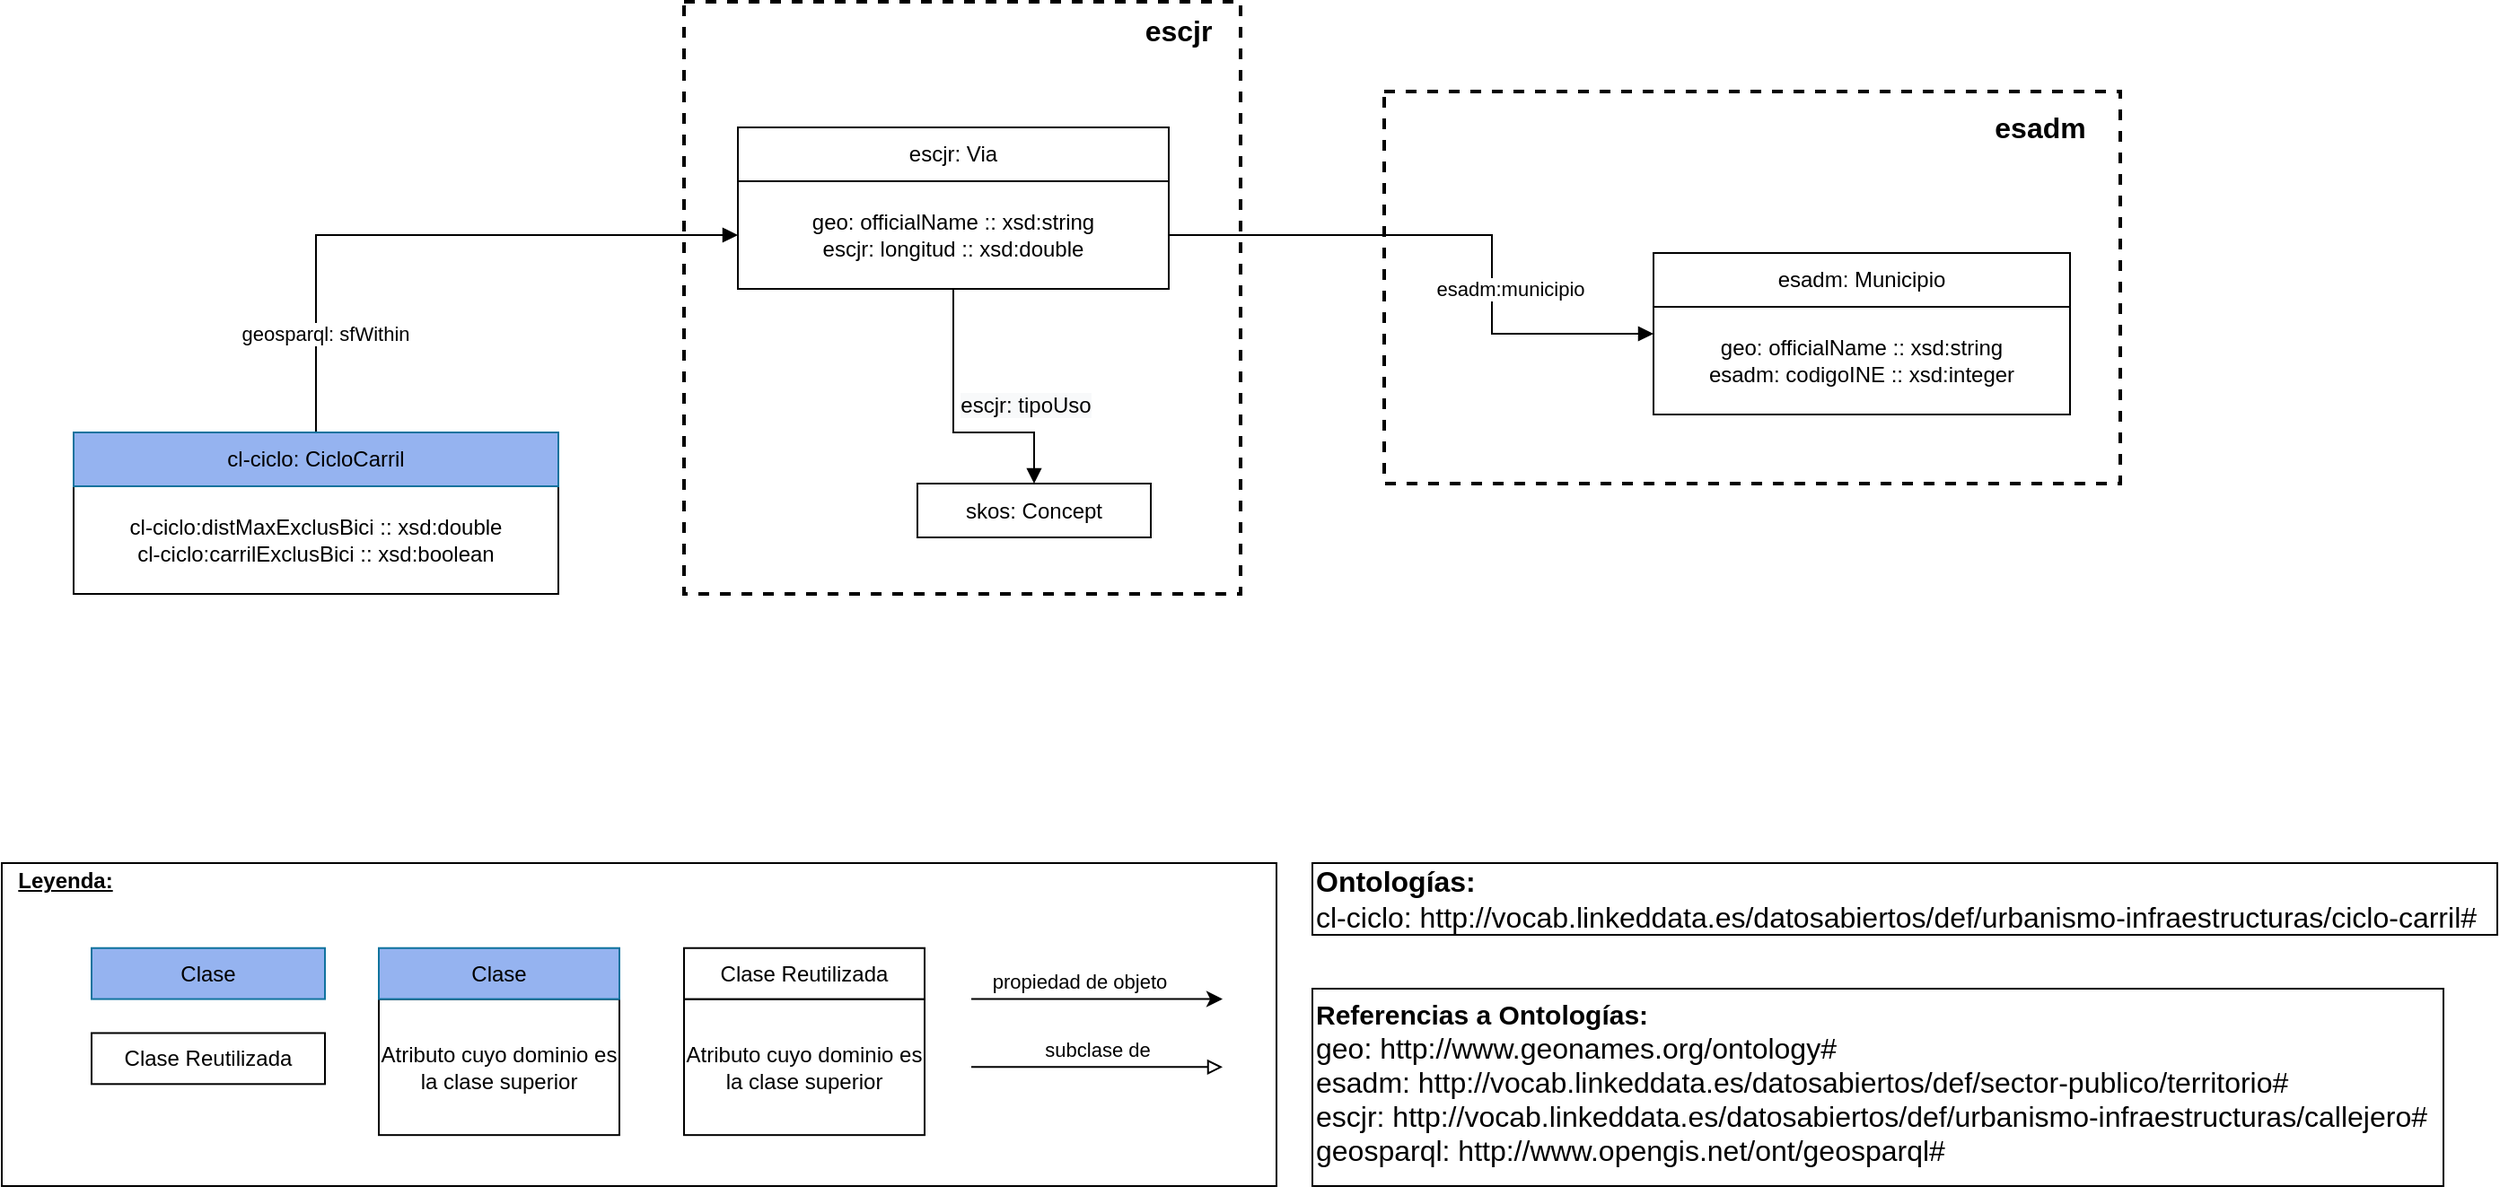 <mxfile version="13.0.3" type="device"><diagram id="omSl9vWd5xuVwca_9p6k" name="Page-1"><mxGraphModel dx="2178" dy="2038" grid="1" gridSize="10" guides="1" tooltips="1" connect="1" arrows="1" fold="1" page="1" pageScale="1" pageWidth="827" pageHeight="1169" math="0" shadow="0"><root><mxCell id="0"/><mxCell id="1" parent="0"/><mxCell id="Yms0UjFO5GUZrB7G1TXn-1" value="" style="rounded=0;whiteSpace=wrap;html=1;dashed=1;fillColor=none;strokeWidth=2;" vertex="1" parent="1"><mxGeometry x="130" y="-590" width="310" height="330" as="geometry"/></mxCell><mxCell id="Yms0UjFO5GUZrB7G1TXn-2" value="" style="rounded=0;whiteSpace=wrap;html=1;dashed=1;fillColor=none;strokeWidth=2;" vertex="1" parent="1"><mxGeometry x="520" y="-540" width="410" height="218.5" as="geometry"/></mxCell><mxCell id="Yms0UjFO5GUZrB7G1TXn-3" value="esadm" style="text;html=1;align=center;verticalAlign=middle;resizable=0;points=[];autosize=1;fontSize=16;fontStyle=1" vertex="1" parent="1"><mxGeometry x="850" y="-530" width="70" height="20" as="geometry"/></mxCell><mxCell id="Yms0UjFO5GUZrB7G1TXn-4" style="edgeStyle=orthogonalEdgeStyle;rounded=0;orthogonalLoop=1;jettySize=auto;html=1;entryX=0;entryY=0.5;entryDx=0;entryDy=0;endArrow=block;endFill=1;startArrow=none;startFill=0;exitX=0.5;exitY=0;exitDx=0;exitDy=0;" edge="1" parent="1" source="Yms0UjFO5GUZrB7G1TXn-8" target="Yms0UjFO5GUZrB7G1TXn-10"><mxGeometry relative="1" as="geometry"><mxPoint x="130" y="-370" as="sourcePoint"/></mxGeometry></mxCell><mxCell id="Yms0UjFO5GUZrB7G1TXn-5" value="geosparql: sfWithin" style="edgeLabel;html=1;align=center;verticalAlign=middle;resizable=0;points=[];" vertex="1" connectable="0" parent="Yms0UjFO5GUZrB7G1TXn-4"><mxGeometry x="0.397" y="-2" relative="1" as="geometry"><mxPoint x="-126.24" y="53" as="offset"/></mxGeometry></mxCell><mxCell id="Yms0UjFO5GUZrB7G1TXn-6" value="" style="group" vertex="1" connectable="0" parent="1"><mxGeometry x="-210" y="-350" width="270" height="90" as="geometry"/></mxCell><mxCell id="Yms0UjFO5GUZrB7G1TXn-7" value="cl-ciclo:distMaxExclusBici :: xsd:double&lt;br&gt;cl-ciclo:carrilExclusBici :: xsd:boolean" style="rounded=0;whiteSpace=wrap;html=1;" vertex="1" parent="Yms0UjFO5GUZrB7G1TXn-6"><mxGeometry y="30" width="270" height="60" as="geometry"/></mxCell><mxCell id="Yms0UjFO5GUZrB7G1TXn-8" value="cl-ciclo: CicloCarril" style="rounded=0;whiteSpace=wrap;html=1;fillColor=#95B3F0;strokeColor=#10739e;" vertex="1" parent="Yms0UjFO5GUZrB7G1TXn-6"><mxGeometry width="270" height="30" as="geometry"/></mxCell><mxCell id="Yms0UjFO5GUZrB7G1TXn-9" value="" style="group" vertex="1" connectable="0" parent="1"><mxGeometry x="160" y="-520" width="240" height="90" as="geometry"/></mxCell><mxCell id="Yms0UjFO5GUZrB7G1TXn-10" value="geo: officialName :: xsd:string&lt;br&gt;escjr: longitud :: xsd:double" style="rounded=0;whiteSpace=wrap;html=1;" vertex="1" parent="Yms0UjFO5GUZrB7G1TXn-9"><mxGeometry y="30" width="240.0" height="60" as="geometry"/></mxCell><mxCell id="Yms0UjFO5GUZrB7G1TXn-11" value="escjr: Via" style="rounded=0;whiteSpace=wrap;html=1;" vertex="1" parent="Yms0UjFO5GUZrB7G1TXn-9"><mxGeometry width="240.0" height="30" as="geometry"/></mxCell><mxCell id="Yms0UjFO5GUZrB7G1TXn-12" value="" style="group" vertex="1" connectable="0" parent="1"><mxGeometry x="670" y="-450" width="232" height="90" as="geometry"/></mxCell><mxCell id="Yms0UjFO5GUZrB7G1TXn-13" value="geo: officialName :: xsd:string&lt;br&gt;esadm: codigoINE :: xsd:integer" style="rounded=0;whiteSpace=wrap;html=1;" vertex="1" parent="Yms0UjFO5GUZrB7G1TXn-12"><mxGeometry y="30" width="232" height="60" as="geometry"/></mxCell><mxCell id="Yms0UjFO5GUZrB7G1TXn-14" value="esadm: Municipio" style="rounded=0;whiteSpace=wrap;html=1;" vertex="1" parent="Yms0UjFO5GUZrB7G1TXn-12"><mxGeometry width="232" height="30" as="geometry"/></mxCell><mxCell id="Yms0UjFO5GUZrB7G1TXn-15" value="skos: Concept" style="rounded=0;whiteSpace=wrap;html=1;fillColor=#ffffff;" vertex="1" parent="1"><mxGeometry x="260" y="-321.5" width="130" height="30" as="geometry"/></mxCell><mxCell id="Yms0UjFO5GUZrB7G1TXn-16" style="edgeStyle=orthogonalEdgeStyle;rounded=0;orthogonalLoop=1;jettySize=auto;html=1;exitX=0.5;exitY=1;exitDx=0;exitDy=0;startArrow=none;startFill=0;endArrow=block;endFill=1;entryX=0.5;entryY=0;entryDx=0;entryDy=0;" edge="1" parent="1" source="Yms0UjFO5GUZrB7G1TXn-10" target="Yms0UjFO5GUZrB7G1TXn-15"><mxGeometry relative="1" as="geometry"><Array as="points"><mxPoint x="280" y="-350"/><mxPoint x="325" y="-350"/></Array></mxGeometry></mxCell><mxCell id="Yms0UjFO5GUZrB7G1TXn-17" value="&lt;span style=&quot;font-size: 12px ; background-color: rgb(248 , 249 , 250)&quot;&gt;escjr: tipoUso&lt;/span&gt;" style="edgeLabel;html=1;align=center;verticalAlign=middle;resizable=0;points=[];" vertex="1" connectable="0" parent="Yms0UjFO5GUZrB7G1TXn-16"><mxGeometry x="-0.519" y="3" relative="1" as="geometry"><mxPoint x="37" y="27.65" as="offset"/></mxGeometry></mxCell><mxCell id="Yms0UjFO5GUZrB7G1TXn-18" style="edgeStyle=orthogonalEdgeStyle;rounded=0;orthogonalLoop=1;jettySize=auto;html=1;exitX=1;exitY=0.5;exitDx=0;exitDy=0;entryX=0;entryY=0.25;entryDx=0;entryDy=0;startArrow=none;startFill=0;endArrow=block;endFill=1;" edge="1" parent="1" source="Yms0UjFO5GUZrB7G1TXn-10" target="Yms0UjFO5GUZrB7G1TXn-13"><mxGeometry relative="1" as="geometry"><Array as="points"><mxPoint x="580" y="-460"/><mxPoint x="580" y="-405"/></Array></mxGeometry></mxCell><mxCell id="Yms0UjFO5GUZrB7G1TXn-19" value="esadm:municipio" style="edgeLabel;html=1;align=center;verticalAlign=middle;resizable=0;points=[];" vertex="1" connectable="0" parent="Yms0UjFO5GUZrB7G1TXn-18"><mxGeometry x="0.004" y="-4" relative="1" as="geometry"><mxPoint x="26.47" y="25.25" as="offset"/></mxGeometry></mxCell><mxCell id="Yms0UjFO5GUZrB7G1TXn-20" value="escjr" style="text;html=1;align=center;verticalAlign=middle;resizable=0;points=[];autosize=1;fontSize=16;fontStyle=1" vertex="1" parent="1"><mxGeometry x="380" y="-584" width="50" height="20" as="geometry"/></mxCell><mxCell id="Yms0UjFO5GUZrB7G1TXn-21" value="" style="group" vertex="1" connectable="0" parent="1"><mxGeometry x="-250" y="-110" width="710" height="180" as="geometry"/></mxCell><mxCell id="Yms0UjFO5GUZrB7G1TXn-22" value="Clase" style="rounded=0;whiteSpace=wrap;html=1;fillColor=#95B3F0;strokeColor=#10739e;" vertex="1" parent="Yms0UjFO5GUZrB7G1TXn-21"><mxGeometry x="50" y="47.368" width="130" height="28.421" as="geometry"/></mxCell><mxCell id="Yms0UjFO5GUZrB7G1TXn-23" value="Clase Reutilizada" style="rounded=0;whiteSpace=wrap;html=1;" vertex="1" parent="Yms0UjFO5GUZrB7G1TXn-21"><mxGeometry x="50" y="94.737" width="130" height="28.421" as="geometry"/></mxCell><mxCell id="Yms0UjFO5GUZrB7G1TXn-24" value="" style="group" vertex="1" connectable="0" parent="Yms0UjFO5GUZrB7G1TXn-21"><mxGeometry x="210" y="47.368" width="134" height="104.211" as="geometry"/></mxCell><mxCell id="Yms0UjFO5GUZrB7G1TXn-25" value="Atributo cuyo dominio es la clase superior" style="rounded=0;whiteSpace=wrap;html=1;" vertex="1" parent="Yms0UjFO5GUZrB7G1TXn-24"><mxGeometry y="28.421" width="134" height="75.789" as="geometry"/></mxCell><mxCell id="Yms0UjFO5GUZrB7G1TXn-26" value="Clase" style="rounded=0;whiteSpace=wrap;html=1;fillColor=#95B3F0;strokeColor=#10739e;" vertex="1" parent="Yms0UjFO5GUZrB7G1TXn-24"><mxGeometry width="134" height="28.421" as="geometry"/></mxCell><mxCell id="Yms0UjFO5GUZrB7G1TXn-27" value="" style="group" vertex="1" connectable="0" parent="Yms0UjFO5GUZrB7G1TXn-21"><mxGeometry x="380" y="47.368" width="134" height="104.211" as="geometry"/></mxCell><mxCell id="Yms0UjFO5GUZrB7G1TXn-28" value="Atributo cuyo dominio es la clase superior" style="rounded=0;whiteSpace=wrap;html=1;" vertex="1" parent="Yms0UjFO5GUZrB7G1TXn-27"><mxGeometry y="28.421" width="134" height="75.789" as="geometry"/></mxCell><mxCell id="Yms0UjFO5GUZrB7G1TXn-29" value="Clase Reutilizada" style="rounded=0;whiteSpace=wrap;html=1;" vertex="1" parent="Yms0UjFO5GUZrB7G1TXn-27"><mxGeometry width="134" height="28.421" as="geometry"/></mxCell><mxCell id="Yms0UjFO5GUZrB7G1TXn-30" value="" style="endArrow=classic;html=1;" edge="1" parent="Yms0UjFO5GUZrB7G1TXn-21"><mxGeometry width="50" height="50" relative="1" as="geometry"><mxPoint x="540" y="75.789" as="sourcePoint"/><mxPoint x="680" y="75.789" as="targetPoint"/></mxGeometry></mxCell><mxCell id="Yms0UjFO5GUZrB7G1TXn-31" value="propiedad de objeto" style="edgeLabel;html=1;align=center;verticalAlign=middle;resizable=0;points=[];" vertex="1" connectable="0" parent="Yms0UjFO5GUZrB7G1TXn-30"><mxGeometry x="0.4" y="3" relative="1" as="geometry"><mxPoint x="-38" y="-7" as="offset"/></mxGeometry></mxCell><mxCell id="Yms0UjFO5GUZrB7G1TXn-32" value="" style="endArrow=block;html=1;endFill=0;" edge="1" parent="Yms0UjFO5GUZrB7G1TXn-21"><mxGeometry width="50" height="50" relative="1" as="geometry"><mxPoint x="540" y="113.684" as="sourcePoint"/><mxPoint x="680" y="113.684" as="targetPoint"/></mxGeometry></mxCell><mxCell id="Yms0UjFO5GUZrB7G1TXn-33" value="subclase de" style="edgeLabel;html=1;align=center;verticalAlign=middle;resizable=0;points=[];" vertex="1" connectable="0" parent="Yms0UjFO5GUZrB7G1TXn-32"><mxGeometry x="0.214" y="-3" relative="1" as="geometry"><mxPoint x="-15" y="-13" as="offset"/></mxGeometry></mxCell><mxCell id="Yms0UjFO5GUZrB7G1TXn-34" value="&lt;b&gt;&lt;u&gt;Leyenda:&lt;/u&gt;&lt;/b&gt;" style="text;html=1;align=center;verticalAlign=middle;resizable=0;points=[];autosize=1;" vertex="1" parent="Yms0UjFO5GUZrB7G1TXn-21"><mxGeometry width="70" height="20" as="geometry"/></mxCell><mxCell id="Yms0UjFO5GUZrB7G1TXn-35" value="" style="rounded=0;whiteSpace=wrap;html=1;fillColor=none;" vertex="1" parent="Yms0UjFO5GUZrB7G1TXn-21"><mxGeometry width="710" height="180" as="geometry"/></mxCell><mxCell id="Yms0UjFO5GUZrB7G1TXn-36" value="&lt;font&gt;&lt;b&gt;&lt;br&gt;&lt;font style=&quot;font-size: 15px&quot;&gt;Referencias a Ontologías:&lt;/font&gt;&lt;/b&gt;&lt;br&gt;&lt;font style=&quot;font-size: 16px&quot;&gt;geo:&amp;nbsp;http://www.geonames.org/ontology#&lt;br&gt;esadm:&amp;nbsp;&lt;/font&gt;&lt;/font&gt;&lt;font style=&quot;font-size: 16px&quot;&gt;http://vocab.linkeddata.es/datosabiertos/def/sector-publico/territorio#&lt;br&gt;escjr:&amp;nbsp;http://vocab.linkeddata.es/datosabiertos/def/urbanismo-infraestructuras/callejero#&lt;br&gt;geosparql:&amp;nbsp;http://www.opengis.net/ont/geosparql#&lt;br&gt;&lt;br&gt;&lt;/font&gt;" style="text;html=1;align=left;verticalAlign=middle;resizable=0;points=[];autosize=1;strokeColor=#000000;" vertex="1" parent="1"><mxGeometry x="480" y="-40" width="630" height="110" as="geometry"/></mxCell><mxCell id="Yms0UjFO5GUZrB7G1TXn-37" value="&lt;font style=&quot;font-size: 16px&quot;&gt;&lt;b&gt;Ontologías:&lt;/b&gt;&lt;br&gt;&lt;/font&gt;&lt;span style=&quot;font-size: 16px&quot;&gt;cl-ciclo: http://vocab.linkeddata.es/datosabiertos/def/urbanismo-infraestructuras/ciclo-carril&lt;/span&gt;&lt;font size=&quot;3&quot;&gt;#&lt;/font&gt;" style="text;html=1;align=left;verticalAlign=middle;resizable=0;points=[];autosize=1;strokeColor=#000000;" vertex="1" parent="1"><mxGeometry x="480" y="-110" width="660" height="40" as="geometry"/></mxCell></root></mxGraphModel></diagram></mxfile>
